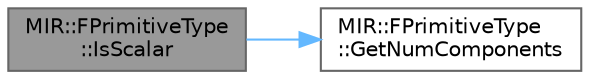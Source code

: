 digraph "MIR::FPrimitiveType::IsScalar"
{
 // INTERACTIVE_SVG=YES
 // LATEX_PDF_SIZE
  bgcolor="transparent";
  edge [fontname=Helvetica,fontsize=10,labelfontname=Helvetica,labelfontsize=10];
  node [fontname=Helvetica,fontsize=10,shape=box,height=0.2,width=0.4];
  rankdir="LR";
  Node1 [id="Node000001",label="MIR::FPrimitiveType\l::IsScalar",height=0.2,width=0.4,color="gray40", fillcolor="grey60", style="filled", fontcolor="black",tooltip=" "];
  Node1 -> Node2 [id="edge1_Node000001_Node000002",color="steelblue1",style="solid",tooltip=" "];
  Node2 [id="Node000002",label="MIR::FPrimitiveType\l::GetNumComponents",height=0.2,width=0.4,color="grey40", fillcolor="white", style="filled",URL="$db/d4c/structMIR_1_1FPrimitiveType.html#ae08ee646a4a2fc7de93b16ddc14ec526",tooltip=" "];
}
